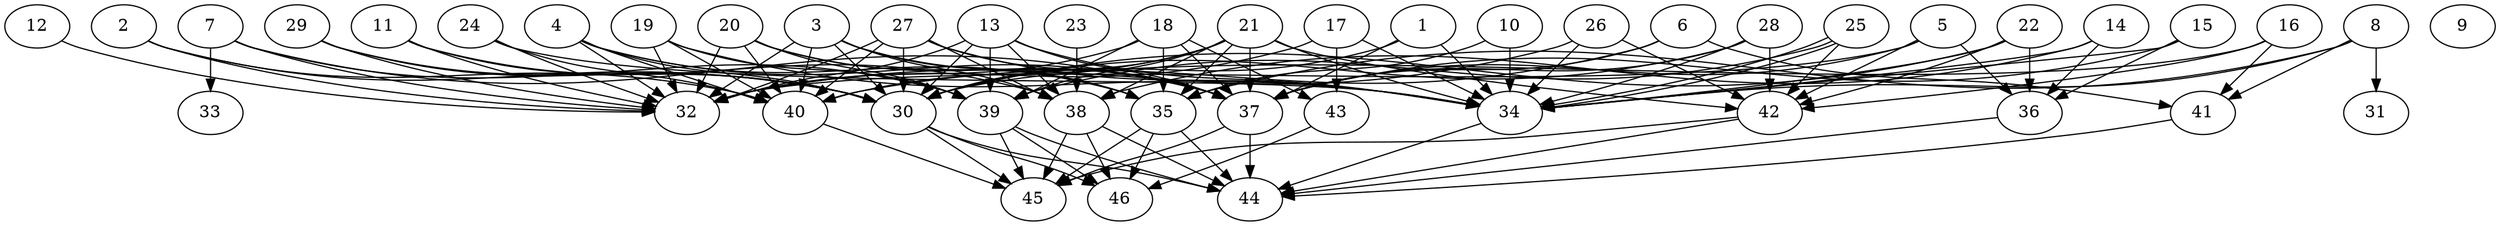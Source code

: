 // DAG (tier=3-complex, mode=compute, n=46, ccr=0.462, fat=0.801, density=0.696, regular=0.228, jump=0.340, mindata=1048576, maxdata=16777216)
// DAG automatically generated by daggen at Sun Aug 24 16:33:34 2025
// /home/ermia/Project/Environments/daggen/bin/daggen --dot --ccr 0.462 --fat 0.801 --regular 0.228 --density 0.696 --jump 0.340 --mindata 1048576 --maxdata 16777216 -n 46 
digraph G {
  1 [size="103544172518454480", alpha="0.05", expect_size="51772086259227240"]
  1 -> 30 [size ="162551123935232"]
  1 -> 34 [size ="162551123935232"]
  1 -> 37 [size ="162551123935232"]
  2 [size="32830954833908334592", alpha="0.07", expect_size="16415477416954167296"]
  2 -> 30 [size ="82024891154432"]
  2 -> 32 [size ="82024891154432"]
  2 -> 40 [size ="82024891154432"]
  3 [size="29340315023805775872", alpha="0.00", expect_size="14670157511902887936"]
  3 -> 30 [size ="76102659735552"]
  3 -> 32 [size ="76102659735552"]
  3 -> 35 [size ="76102659735552"]
  3 -> 37 [size ="76102659735552"]
  3 -> 38 [size ="76102659735552"]
  3 -> 40 [size ="76102659735552"]
  4 [size="3513893828098758", alpha="0.04", expect_size="1756946914049379"]
  4 -> 30 [size ="88332251955200"]
  4 -> 32 [size ="88332251955200"]
  4 -> 35 [size ="88332251955200"]
  4 -> 37 [size ="88332251955200"]
  4 -> 40 [size ="88332251955200"]
  5 [size="1916382836244348928000", alpha="0.11", expect_size="958191418122174464000"]
  5 -> 32 [size ="1234273776435200"]
  5 -> 36 [size ="1234273776435200"]
  5 -> 37 [size ="1234273776435200"]
  5 -> 42 [size ="1234273776435200"]
  6 [size="2570830506433863221248", alpha="0.20", expect_size="1285415253216931610624"]
  6 -> 37 [size ="1501316589289472"]
  6 -> 40 [size ="1501316589289472"]
  6 -> 41 [size ="1501316589289472"]
  7 [size="57717335912909512", alpha="0.10", expect_size="28858667956454756"]
  7 -> 30 [size ="1136764437659648"]
  7 -> 32 [size ="1136764437659648"]
  7 -> 33 [size ="1136764437659648"]
  7 -> 37 [size ="1136764437659648"]
  8 [size="760276539832981782528", alpha="0.15", expect_size="380138269916490891264"]
  8 -> 31 [size ="666404181245952"]
  8 -> 34 [size ="666404181245952"]
  8 -> 35 [size ="666404181245952"]
  8 -> 41 [size ="666404181245952"]
  9 [size="4099146533375087476736", alpha="0.02", expect_size="2049573266687543738368"]
  10 [size="67434697232875632", alpha="0.16", expect_size="33717348616437816"]
  10 -> 34 [size ="1057158183518208"]
  10 -> 35 [size ="1057158183518208"]
  11 [size="360174618197165120", alpha="0.10", expect_size="180087309098582560"]
  11 -> 30 [size ="316762436403200"]
  11 -> 32 [size ="316762436403200"]
  11 -> 38 [size ="316762436403200"]
  12 [size="21511063160075548", alpha="0.12", expect_size="10755531580037774"]
  12 -> 32 [size ="1751804761079808"]
  13 [size="2916773144147785678848", alpha="0.13", expect_size="1458386572073892839424"]
  13 -> 30 [size ="1633146290307072"]
  13 -> 32 [size ="1633146290307072"]
  13 -> 34 [size ="1633146290307072"]
  13 -> 37 [size ="1633146290307072"]
  13 -> 38 [size ="1633146290307072"]
  13 -> 39 [size ="1633146290307072"]
  14 [size="23900614463458377728", alpha="0.16", expect_size="11950307231729188864"]
  14 -> 34 [size ="66378795057152"]
  14 -> 36 [size ="66378795057152"]
  14 -> 38 [size ="66378795057152"]
  15 [size="134459464894537269248", alpha="0.15", expect_size="67229732447268634624"]
  15 -> 34 [size ="209966933737472"]
  15 -> 36 [size ="209966933737472"]
  15 -> 37 [size ="209966933737472"]
  16 [size="2634935614881444864", alpha="0.19", expect_size="1317467807440722432"]
  16 -> 30 [size ="2243835409203200"]
  16 -> 41 [size ="2243835409203200"]
  16 -> 42 [size ="2243835409203200"]
  17 [size="20208997948719104000", alpha="0.15", expect_size="10104498974359552000"]
  17 -> 32 [size ="59354434764800"]
  17 -> 34 [size ="59354434764800"]
  17 -> 43 [size ="59354434764800"]
  18 [size="647383439235254059008", alpha="0.16", expect_size="323691719617627029504"]
  18 -> 32 [size ="598684081324032"]
  18 -> 35 [size ="598684081324032"]
  18 -> 37 [size ="598684081324032"]
  18 -> 39 [size ="598684081324032"]
  18 -> 43 [size ="598684081324032"]
  19 [size="38622091616534712", alpha="0.13", expect_size="19311045808267356"]
  19 -> 32 [size ="1375678326898688"]
  19 -> 34 [size ="1375678326898688"]
  19 -> 39 [size ="1375678326898688"]
  19 -> 40 [size ="1375678326898688"]
  20 [size="490962918892829147136", alpha="0.06", expect_size="245481459446414573568"]
  20 -> 32 [size ="497877440790528"]
  20 -> 35 [size ="497877440790528"]
  20 -> 37 [size ="497877440790528"]
  20 -> 39 [size ="497877440790528"]
  20 -> 40 [size ="497877440790528"]
  21 [size="281699555766231392", alpha="0.08", expect_size="140849777883115696"]
  21 -> 30 [size ="218016600031232"]
  21 -> 34 [size ="218016600031232"]
  21 -> 35 [size ="218016600031232"]
  21 -> 37 [size ="218016600031232"]
  21 -> 38 [size ="218016600031232"]
  21 -> 39 [size ="218016600031232"]
  21 -> 40 [size ="218016600031232"]
  21 -> 42 [size ="218016600031232"]
  22 [size="3211890778231042560", alpha="0.03", expect_size="1605945389115521280"]
  22 -> 30 [size ="1733909578514432"]
  22 -> 34 [size ="1733909578514432"]
  22 -> 36 [size ="1733909578514432"]
  22 -> 42 [size ="1733909578514432"]
  23 [size="1847088973311148818432", alpha="0.14", expect_size="923544486655574409216"]
  23 -> 38 [size ="1204338391252992"]
  24 [size="2348682542183752925184", alpha="0.18", expect_size="1174341271091876462592"]
  24 -> 32 [size ="1413533807935488"]
  24 -> 34 [size ="1413533807935488"]
  24 -> 40 [size ="1413533807935488"]
  25 [size="4104278353406331392", alpha="0.08", expect_size="2052139176703165696"]
  25 -> 34 [size ="1828512667271168"]
  25 -> 34 [size ="1828512667271168"]
  25 -> 39 [size ="1828512667271168"]
  25 -> 42 [size ="1828512667271168"]
  26 [size="88268865295902336", alpha="0.19", expect_size="44134432647951168"]
  26 -> 32 [size ="99787533713408"]
  26 -> 34 [size ="99787533713408"]
  26 -> 42 [size ="99787533713408"]
  27 [size="1045960269887363350528", alpha="0.00", expect_size="522980134943681675264"]
  27 -> 30 [size ="824328115453952"]
  27 -> 32 [size ="824328115453952"]
  27 -> 34 [size ="824328115453952"]
  27 -> 37 [size ="824328115453952"]
  27 -> 38 [size ="824328115453952"]
  27 -> 40 [size ="824328115453952"]
  28 [size="511115773510091276288", alpha="0.14", expect_size="255557886755045638144"]
  28 -> 30 [size ="511410345869312"]
  28 -> 34 [size ="511410345869312"]
  28 -> 37 [size ="511410345869312"]
  28 -> 42 [size ="511410345869312"]
  29 [size="2376936729511640", alpha="0.01", expect_size="1188468364755820"]
  29 -> 30 [size ="119289705136128"]
  29 -> 32 [size ="119289705136128"]
  29 -> 39 [size ="119289705136128"]
  30 [size="32254015730898068", alpha="0.10", expect_size="16127007865449034"]
  30 -> 44 [size ="1367740396863488"]
  30 -> 45 [size ="1367740396863488"]
  30 -> 46 [size ="1367740396863488"]
  31 [size="16819094264267492", alpha="0.11", expect_size="8409547132133746"]
  32 [size="653841848972055937024", alpha="0.08", expect_size="326920924486027968512"]
  33 [size="9406409986538618", alpha="0.14", expect_size="4703204993269309"]
  34 [size="195208899236724736000", alpha="0.18", expect_size="97604449618362368000"]
  34 -> 44 [size ="269209095372800"]
  35 [size="512294968626727878656", alpha="0.18", expect_size="256147484313363939328"]
  35 -> 44 [size ="512196626874368"]
  35 -> 45 [size ="512196626874368"]
  35 -> 46 [size ="512196626874368"]
  36 [size="6812693200187009", alpha="0.04", expect_size="3406346600093504"]
  36 -> 44 [size ="9266064785408"]
  37 [size="896060264484901504", alpha="0.03", expect_size="448030132242450752"]
  37 -> 44 [size ="426690102689792"]
  37 -> 45 [size ="426690102689792"]
  38 [size="63791950433549888", alpha="0.14", expect_size="31895975216774944"]
  38 -> 44 [size ="2076937342156800"]
  38 -> 45 [size ="2076937342156800"]
  38 -> 46 [size ="2076937342156800"]
  39 [size="1504080152861308928", alpha="0.19", expect_size="752040076430654464"]
  39 -> 44 [size ="598825823633408"]
  39 -> 45 [size ="598825823633408"]
  39 -> 46 [size ="598825823633408"]
  40 [size="51400155653894136", alpha="0.05", expect_size="25700077826947068"]
  40 -> 45 [size ="1105152832438272"]
  41 [size="2275632856854167552000", alpha="0.01", expect_size="1137816428427083776000"]
  41 -> 44 [size ="1384070198067200"]
  42 [size="51466388728279600", alpha="0.10", expect_size="25733194364139800"]
  42 -> 44 [size ="31052747767808"]
  42 -> 45 [size ="31052747767808"]
  43 [size="3560410438117876224", alpha="0.15", expect_size="1780205219058938112"]
  43 -> 46 [size ="1358544091742208"]
  44 [size="49520828751696944", alpha="0.09", expect_size="24760414375848472"]
  45 [size="854729851319838976", alpha="0.12", expect_size="427364925659919488"]
  46 [size="1046593481616654336000", alpha="0.01", expect_size="523296740808327168000"]
}